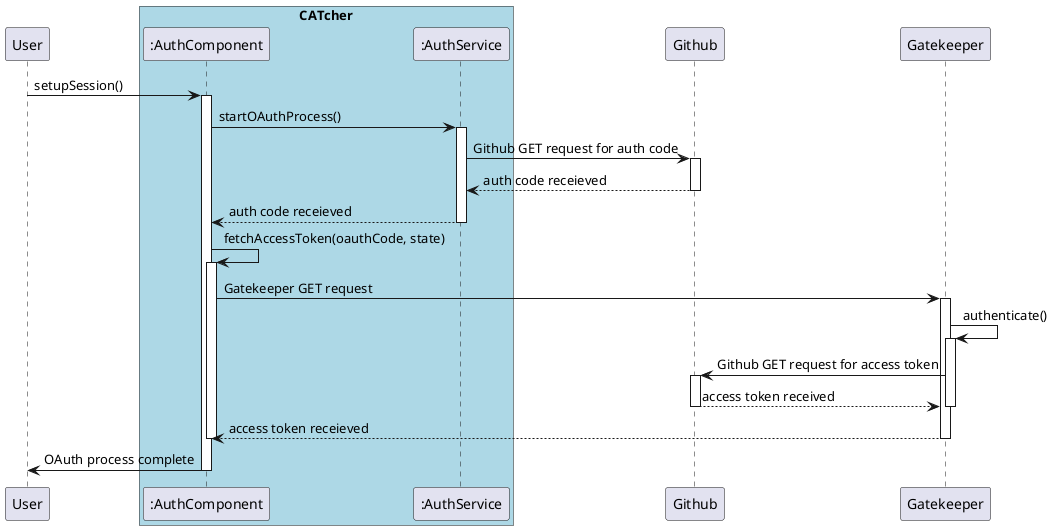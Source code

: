 @startuml
participant User
box "CATcher" #LightBlue
participant ":AuthComponent" as AuthComponent
participant ":AuthService" as AuthService
end box

User -> AuthComponent: setupSession()

activate AuthComponent

AuthComponent -> AuthService: startOAuthProcess()

activate AuthService

AuthService -> Github: Github GET request for auth code
activate Github

Github --> AuthService: auth code receieved 
deactivate Github
AuthService --> AuthComponent: auth code receieved
deactivate AuthService

AuthComponent -> AuthComponent: fetchAccessToken(oauthCode, state)
activate AuthComponent
AuthComponent -> Gatekeeper: Gatekeeper GET request

activate Gatekeeper
Gatekeeper -> Gatekeeper: authenticate()
activate Gatekeeper
Gatekeeper -> Github: Github GET request for access token
activate Github
Github --> Gatekeeper: access token received
deactivate Gatekeeper
deactivate Github

Gatekeeper --> AuthComponent: access token receieved
deactivate Gatekeeper
deactivate AuthComponent

AuthComponent-> User: OAuth process complete
deactivate AuthComponent
deactivate User
@enduml
